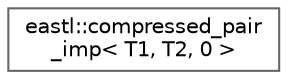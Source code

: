digraph "类继承关系图"
{
 // LATEX_PDF_SIZE
  bgcolor="transparent";
  edge [fontname=Helvetica,fontsize=10,labelfontname=Helvetica,labelfontsize=10];
  node [fontname=Helvetica,fontsize=10,shape=box,height=0.2,width=0.4];
  rankdir="LR";
  Node0 [id="Node000000",label="eastl::compressed_pair\l_imp\< T1, T2, 0 \>",height=0.2,width=0.4,color="grey40", fillcolor="white", style="filled",URL="$classeastl_1_1compressed__pair__imp_3_01_t1_00_01_t2_00_010_01_4.html",tooltip=" "];
}
